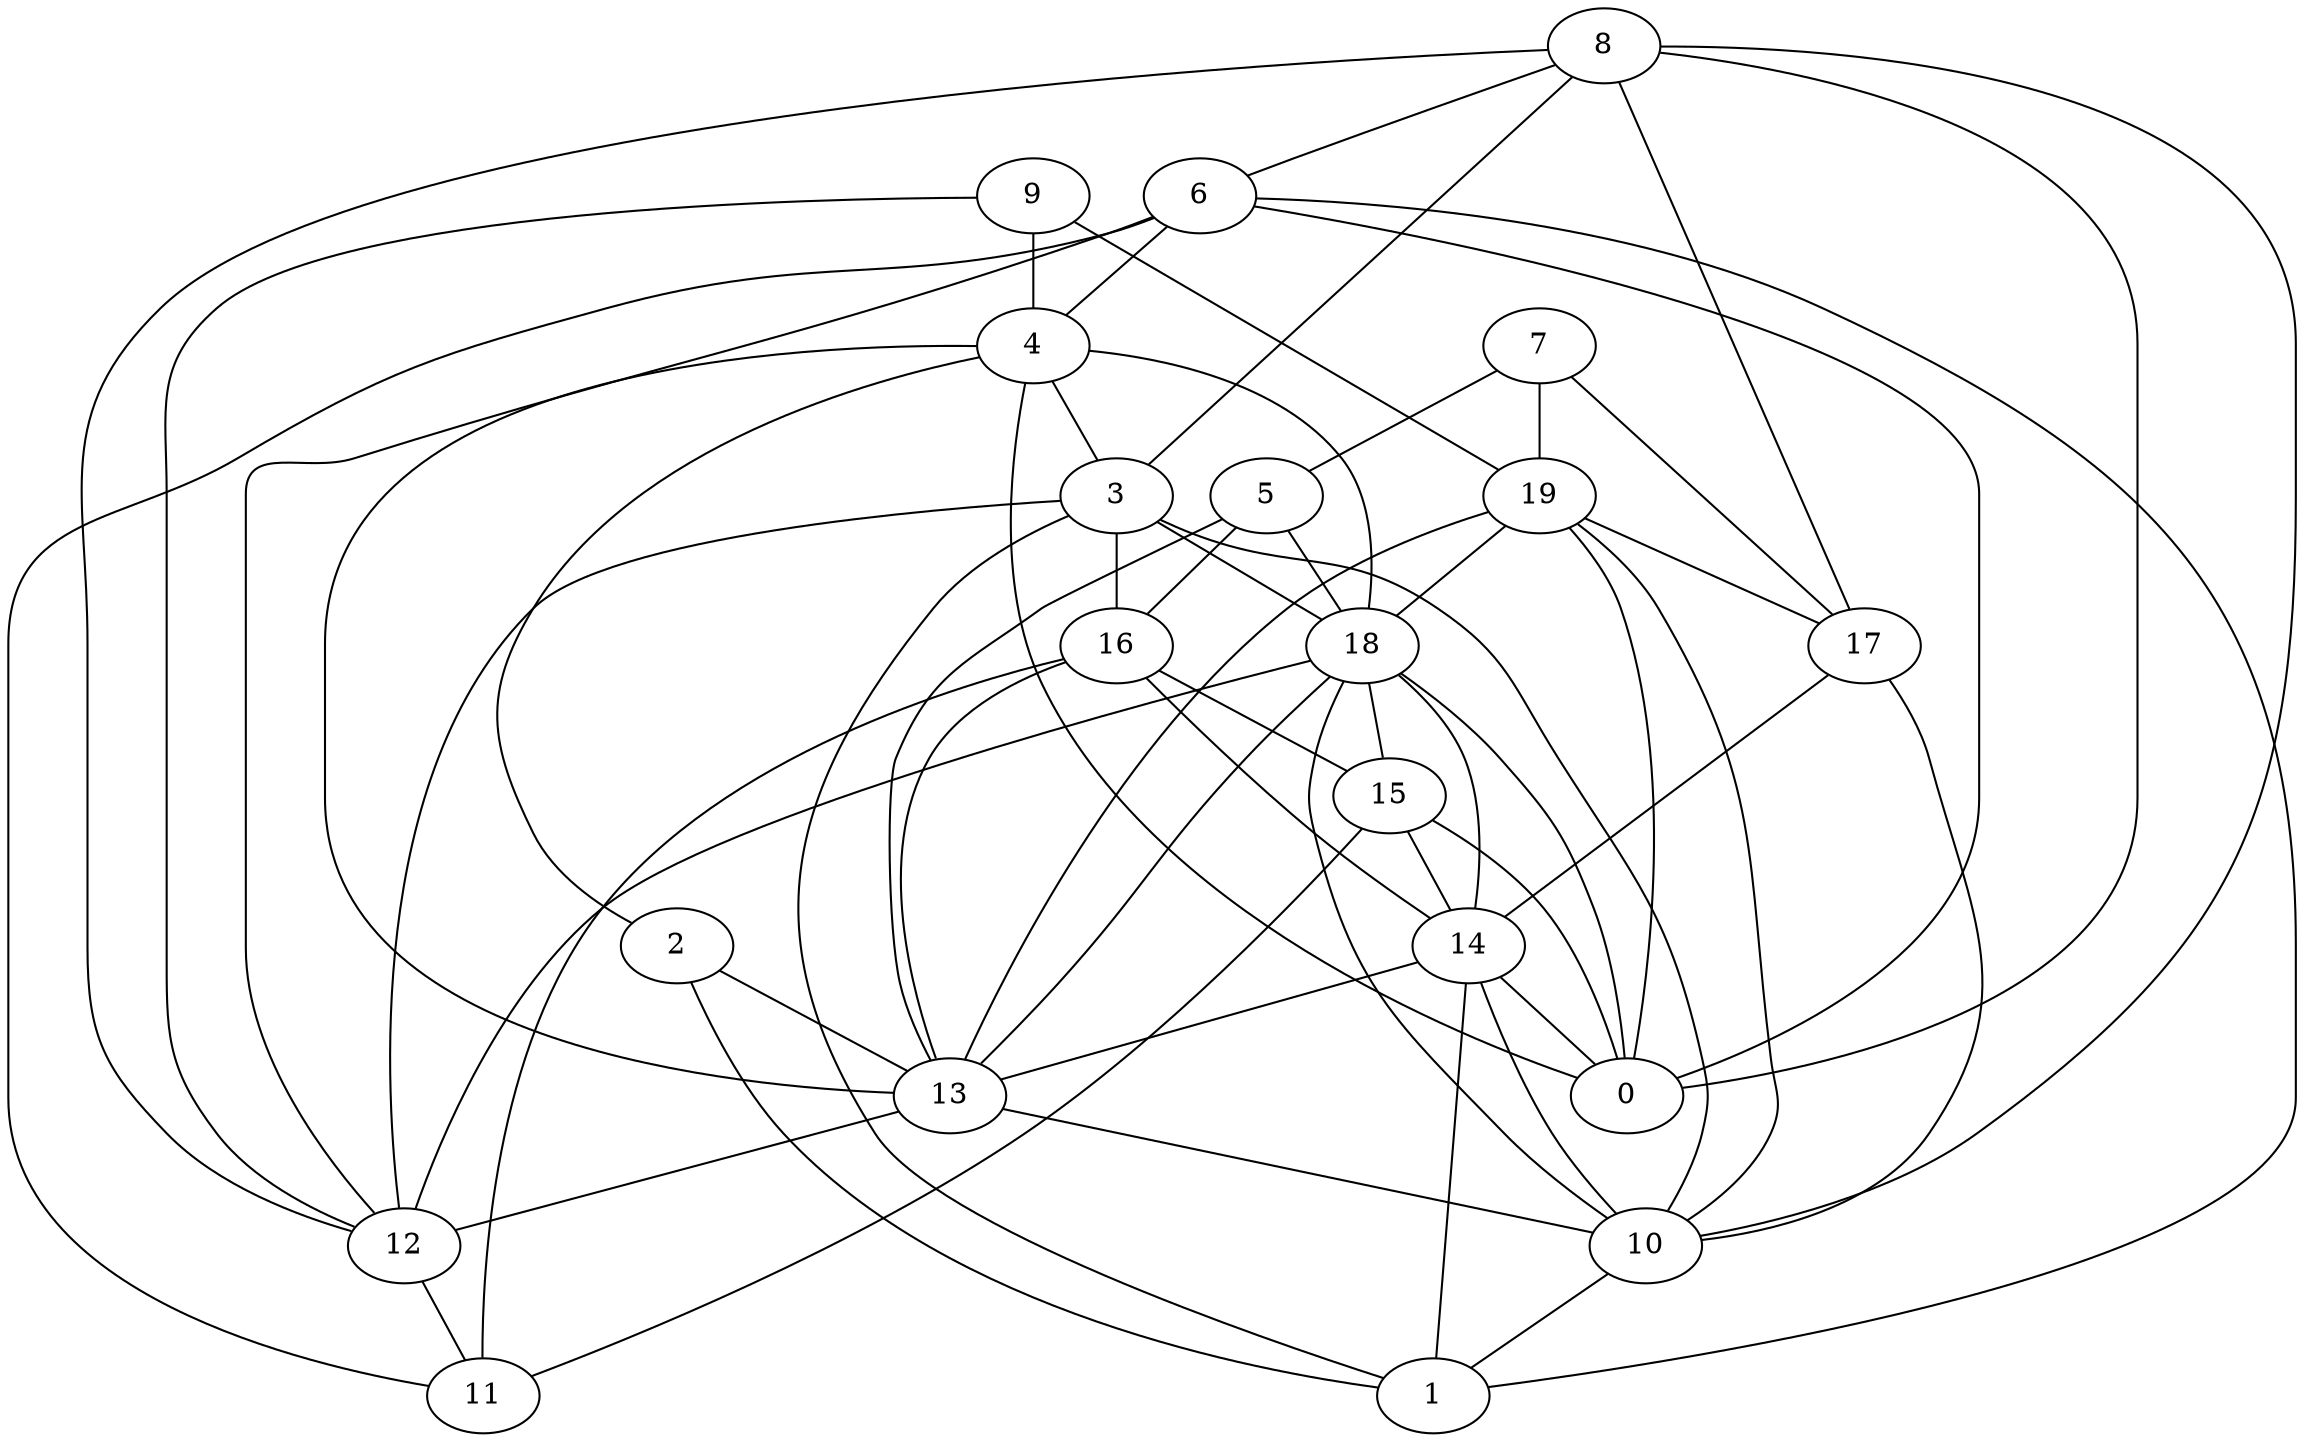 digraph GG_graph {

subgraph G_graph {
edge [color = black]
"5" -> "16" [dir = none]
"6" -> "0" [dir = none]
"19" -> "10" [dir = none]
"19" -> "18" [dir = none]
"18" -> "15" [dir = none]
"18" -> "12" [dir = none]
"16" -> "13" [dir = none]
"3" -> "16" [dir = none]
"10" -> "1" [dir = none]
"15" -> "11" [dir = none]
"15" -> "0" [dir = none]
"9" -> "12" [dir = none]
"8" -> "17" [dir = none]
"4" -> "2" [dir = none]
"4" -> "3" [dir = none]
"4" -> "18" [dir = none]
"17" -> "10" [dir = none]
"7" -> "19" [dir = none]
"14" -> "10" [dir = none]
"4" -> "13" [dir = none]
"4" -> "0" [dir = none]
"8" -> "6" [dir = none]
"6" -> "1" [dir = none]
"14" -> "1" [dir = none]
"3" -> "18" [dir = none]
"2" -> "13" [dir = none]
"6" -> "12" [dir = none]
"16" -> "11" [dir = none]
"8" -> "12" [dir = none]
"14" -> "0" [dir = none]
"19" -> "0" [dir = none]
"12" -> "11" [dir = none]
"13" -> "10" [dir = none]
"5" -> "18" [dir = none]
"2" -> "1" [dir = none]
"7" -> "5" [dir = none]
"9" -> "19" [dir = none]
"15" -> "14" [dir = none]
"7" -> "17" [dir = none]
"19" -> "17" [dir = none]
"16" -> "14" [dir = none]
"18" -> "14" [dir = none]
"6" -> "11" [dir = none]
"6" -> "4" [dir = none]
"16" -> "15" [dir = none]
"8" -> "3" [dir = none]
"8" -> "0" [dir = none]
"18" -> "10" [dir = none]
"17" -> "14" [dir = none]
"18" -> "0" [dir = none]
"5" -> "13" [dir = none]
"3" -> "10" [dir = none]
"19" -> "13" [dir = none]
"3" -> "12" [dir = none]
"8" -> "10" [dir = none]
"14" -> "13" [dir = none]
"9" -> "4" [dir = none]
"3" -> "1" [dir = none]
"18" -> "13" [dir = none]
"13" -> "12" [dir = none]
}

}
